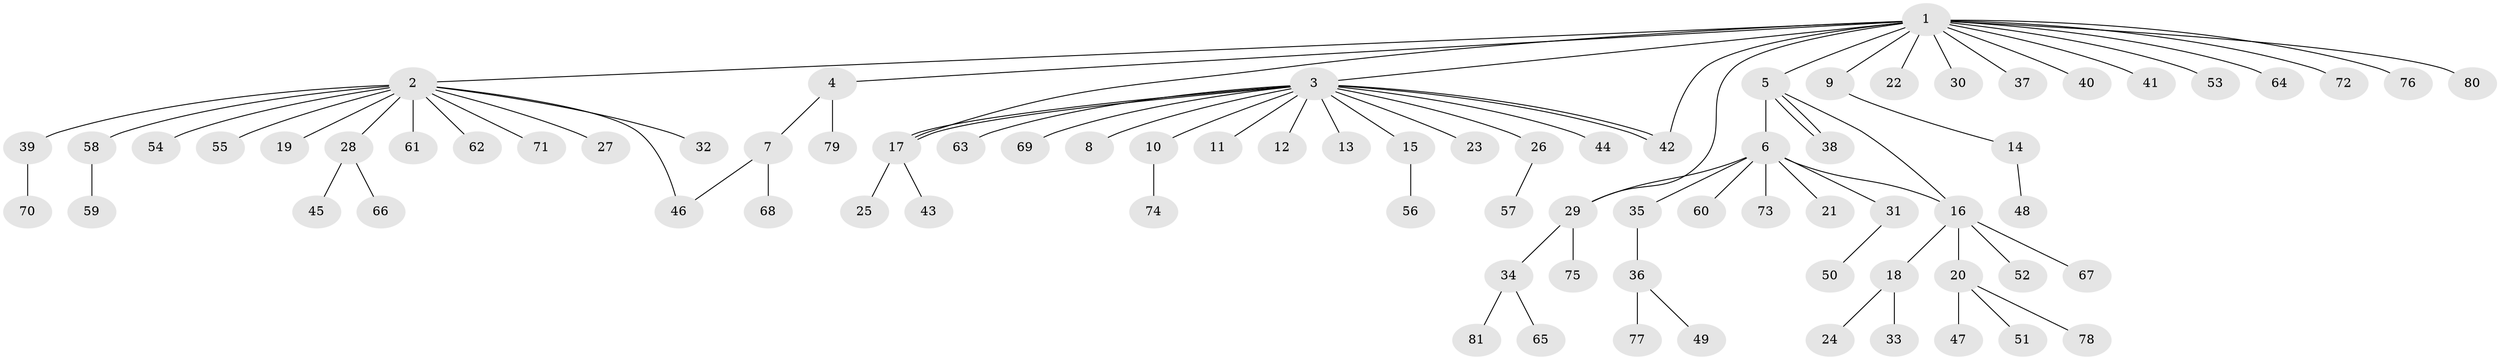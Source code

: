 // coarse degree distribution, {17: 0.01639344262295082, 12: 0.01639344262295082, 15: 0.01639344262295082, 2: 0.14754098360655737, 11: 0.01639344262295082, 3: 0.06557377049180328, 1: 0.7049180327868853, 4: 0.01639344262295082}
// Generated by graph-tools (version 1.1) at 2025/23/03/03/25 07:23:53]
// undirected, 81 vertices, 88 edges
graph export_dot {
graph [start="1"]
  node [color=gray90,style=filled];
  1;
  2;
  3;
  4;
  5;
  6;
  7;
  8;
  9;
  10;
  11;
  12;
  13;
  14;
  15;
  16;
  17;
  18;
  19;
  20;
  21;
  22;
  23;
  24;
  25;
  26;
  27;
  28;
  29;
  30;
  31;
  32;
  33;
  34;
  35;
  36;
  37;
  38;
  39;
  40;
  41;
  42;
  43;
  44;
  45;
  46;
  47;
  48;
  49;
  50;
  51;
  52;
  53;
  54;
  55;
  56;
  57;
  58;
  59;
  60;
  61;
  62;
  63;
  64;
  65;
  66;
  67;
  68;
  69;
  70;
  71;
  72;
  73;
  74;
  75;
  76;
  77;
  78;
  79;
  80;
  81;
  1 -- 2;
  1 -- 3;
  1 -- 4;
  1 -- 5;
  1 -- 9;
  1 -- 17;
  1 -- 22;
  1 -- 29;
  1 -- 30;
  1 -- 37;
  1 -- 40;
  1 -- 41;
  1 -- 42;
  1 -- 53;
  1 -- 64;
  1 -- 72;
  1 -- 76;
  1 -- 80;
  2 -- 19;
  2 -- 27;
  2 -- 28;
  2 -- 32;
  2 -- 39;
  2 -- 46;
  2 -- 54;
  2 -- 55;
  2 -- 58;
  2 -- 61;
  2 -- 62;
  2 -- 71;
  3 -- 8;
  3 -- 10;
  3 -- 11;
  3 -- 12;
  3 -- 13;
  3 -- 15;
  3 -- 17;
  3 -- 17;
  3 -- 23;
  3 -- 26;
  3 -- 42;
  3 -- 42;
  3 -- 44;
  3 -- 63;
  3 -- 69;
  4 -- 7;
  4 -- 79;
  5 -- 6;
  5 -- 16;
  5 -- 38;
  5 -- 38;
  6 -- 16;
  6 -- 21;
  6 -- 29;
  6 -- 31;
  6 -- 35;
  6 -- 60;
  6 -- 73;
  7 -- 46;
  7 -- 68;
  9 -- 14;
  10 -- 74;
  14 -- 48;
  15 -- 56;
  16 -- 18;
  16 -- 20;
  16 -- 52;
  16 -- 67;
  17 -- 25;
  17 -- 43;
  18 -- 24;
  18 -- 33;
  20 -- 47;
  20 -- 51;
  20 -- 78;
  26 -- 57;
  28 -- 45;
  28 -- 66;
  29 -- 34;
  29 -- 75;
  31 -- 50;
  34 -- 65;
  34 -- 81;
  35 -- 36;
  36 -- 49;
  36 -- 77;
  39 -- 70;
  58 -- 59;
}
